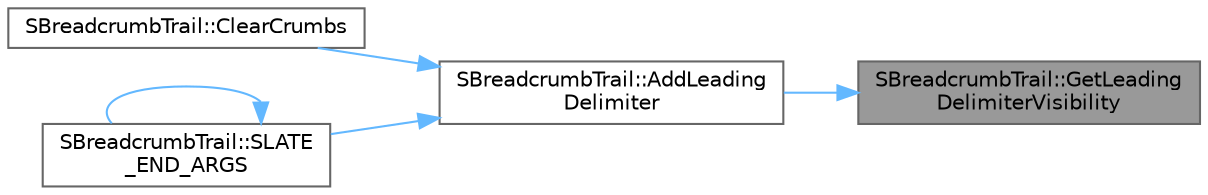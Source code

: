 digraph "SBreadcrumbTrail::GetLeadingDelimiterVisibility"
{
 // INTERACTIVE_SVG=YES
 // LATEX_PDF_SIZE
  bgcolor="transparent";
  edge [fontname=Helvetica,fontsize=10,labelfontname=Helvetica,labelfontsize=10];
  node [fontname=Helvetica,fontsize=10,shape=box,height=0.2,width=0.4];
  rankdir="RL";
  Node1 [id="Node000001",label="SBreadcrumbTrail::GetLeading\lDelimiterVisibility",height=0.2,width=0.4,color="gray40", fillcolor="grey60", style="filled", fontcolor="black",tooltip="Handler to determine the visibility of the arrow before all crumbs."];
  Node1 -> Node2 [id="edge1_Node000001_Node000002",dir="back",color="steelblue1",style="solid",tooltip=" "];
  Node2 [id="Node000002",label="SBreadcrumbTrail::AddLeading\lDelimiter",height=0.2,width=0.4,color="grey40", fillcolor="white", style="filled",URL="$dd/d7a/classSBreadcrumbTrail.html#a79b689a2bc40ac86e26692251088bb44",tooltip="Adds a delimiter that is always visible."];
  Node2 -> Node3 [id="edge2_Node000002_Node000003",dir="back",color="steelblue1",style="solid",tooltip=" "];
  Node3 [id="Node000003",label="SBreadcrumbTrail::ClearCrumbs",height=0.2,width=0.4,color="grey40", fillcolor="white", style="filled",URL="$dd/d7a/classSBreadcrumbTrail.html#a05597a3834ee730ef8765d93bfc1627d",tooltip="Removes all crumbs from the crumb box."];
  Node2 -> Node4 [id="edge3_Node000002_Node000004",dir="back",color="steelblue1",style="solid",tooltip=" "];
  Node4 [id="Node000004",label="SBreadcrumbTrail::SLATE\l_END_ARGS",height=0.2,width=0.4,color="grey40", fillcolor="white", style="filled",URL="$dd/d7a/classSBreadcrumbTrail.html#adc4e69fe790b07180b677ee953ec3544",tooltip="Constructs this widget with InArgs."];
  Node4 -> Node4 [id="edge4_Node000004_Node000004",dir="back",color="steelblue1",style="solid",tooltip=" "];
}
